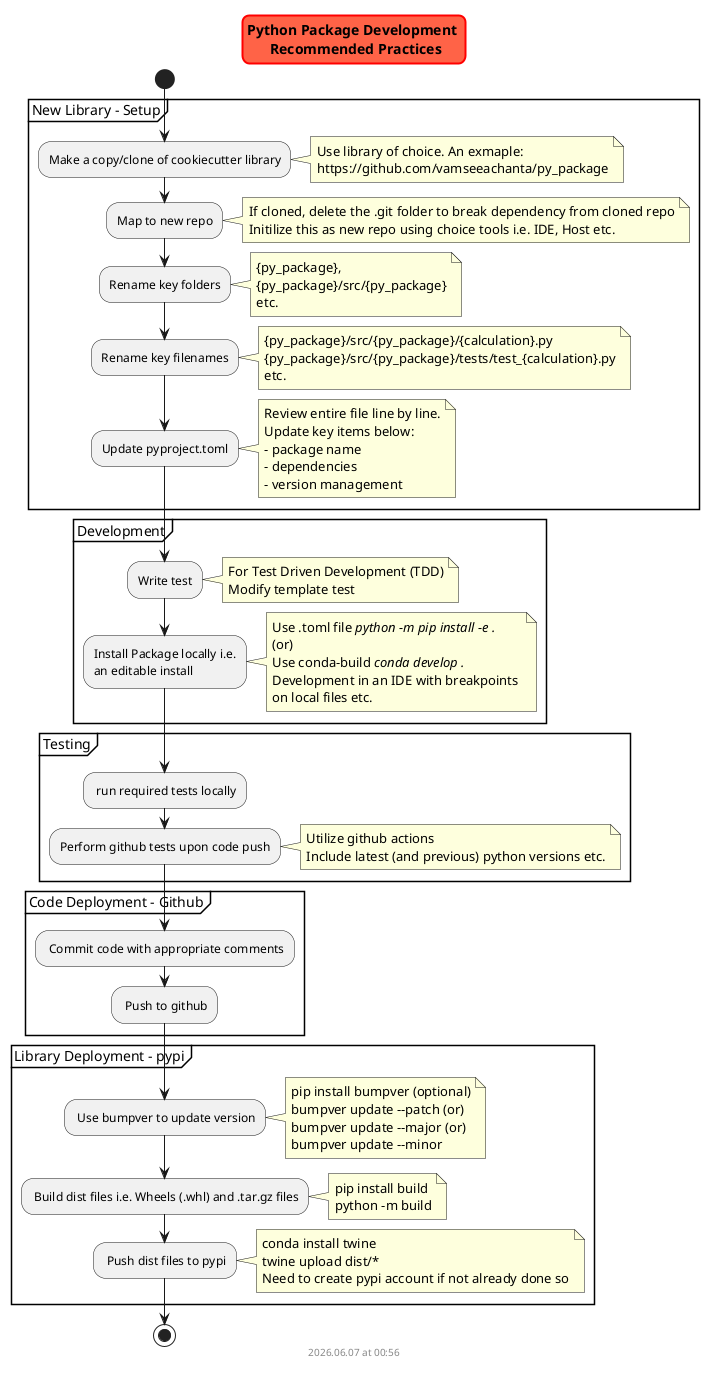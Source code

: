 @startuml package_development
skinparam titleBorderRoundCorner 15
skinparam titleBorderThickness 2
skinparam titleBorderColor red
skinparam titleBackgroundColor Tomato

title Python Package Development \n Recommended Practices

start

    partition "New Library - Setup" {


        :Make a copy/clone of cookiecutter library;
            note right
                Use library of choice. An exmaple:
                https://github.com/vamseeachanta/py_package
            end note

        :Map to new repo;
            note right
                If cloned, delete the .git folder to break dependency from cloned repo
                Initilize this as new repo using choice tools i.e. IDE, Host etc.
            end note

        :Rename key folders;
            note right
                {py_package}, 
                {py_package}/src/{py_package}
                etc.
            end note

        :Rename key filenames;
            note right
                {py_package}/src/{py_package}/{calculation}.py
                {py_package}/src/{py_package}/tests/test_{calculation}.py
                etc.
            end note

        :Update pyproject.toml;
            note right
                Review entire file line by line.
                Update key items below:
                - package name
                - dependencies
                - version management
            end note
    }

    partition "Development" {
    :Write test;
        note right
            For Test Driven Development (TDD)
            Modify template test
        end note
    :Install Package locally i.e.
    an editable install;
        note right
            Use .toml file //python -m pip install -e .//
            (or)
            Use conda-build //conda develop .//
            Development in an IDE with breakpoints 
            on local files etc.
        end note
    }

    partition "Testing" {
    : run required tests locally;

    :Perform github tests upon code push;
        note right
            Utilize github actions
            Include latest (and previous) python versions etc.
        end note
    }


    partition "Code Deployment - Github" {

    : Commit code with appropriate comments;
    : Push to github;

    }

    partition "Library Deployment - pypi" {
    : Use bumpver to update version;
        note right
            pip install bumpver (optional)
            bumpver update --patch (or)
            bumpver update --major (or)
            bumpver update --minor
        end note
    : Build dist files i.e. Wheels (.whl) and .tar.gz files;
        note right
            pip install build
            python -m build
        end note
    : Push dist files to pypi;
        note right
            conda install twine
            twine upload dist/*
            Need to create pypi account if not already done so
        end note
    }

stop

footer
%date("yyyy.MM.dd' at 'HH:mm")
%filename()
end footer

@enduml